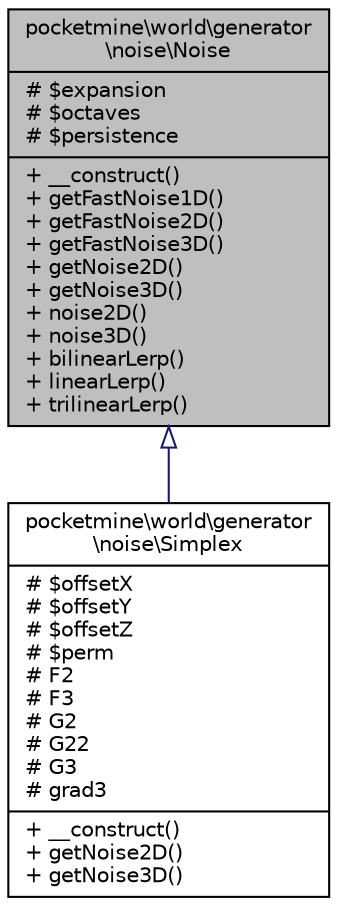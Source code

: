 digraph "pocketmine\world\generator\noise\Noise"
{
 // INTERACTIVE_SVG=YES
 // LATEX_PDF_SIZE
  edge [fontname="Helvetica",fontsize="10",labelfontname="Helvetica",labelfontsize="10"];
  node [fontname="Helvetica",fontsize="10",shape=record];
  Node1 [label="{pocketmine\\world\\generator\l\\noise\\Noise\n|# $expansion\l# $octaves\l# $persistence\l|+ __construct()\l+ getFastNoise1D()\l+ getFastNoise2D()\l+ getFastNoise3D()\l+ getNoise2D()\l+ getNoise3D()\l+ noise2D()\l+ noise3D()\l+ bilinearLerp()\l+ linearLerp()\l+ trilinearLerp()\l}",height=0.2,width=0.4,color="black", fillcolor="grey75", style="filled", fontcolor="black",tooltip=" "];
  Node1 -> Node2 [dir="back",color="midnightblue",fontsize="10",style="solid",arrowtail="onormal",fontname="Helvetica"];
  Node2 [label="{pocketmine\\world\\generator\l\\noise\\Simplex\n|# $offsetX\l# $offsetY\l# $offsetZ\l# $perm\l# F2\l# F3\l# G2\l# G22\l# G3\l# grad3\l|+ __construct()\l+ getNoise2D()\l+ getNoise3D()\l}",height=0.2,width=0.4,color="black", fillcolor="white", style="filled",URL="$d0/d38/classpocketmine_1_1world_1_1generator_1_1noise_1_1_simplex.html",tooltip=" "];
}
